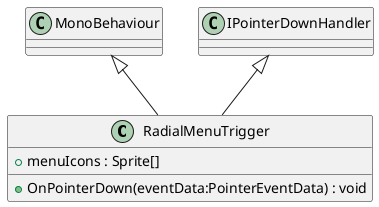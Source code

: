 @startuml
class RadialMenuTrigger {
    + menuIcons : Sprite[]
    + OnPointerDown(eventData:PointerEventData) : void
}
MonoBehaviour <|-- RadialMenuTrigger
IPointerDownHandler <|-- RadialMenuTrigger
@enduml

